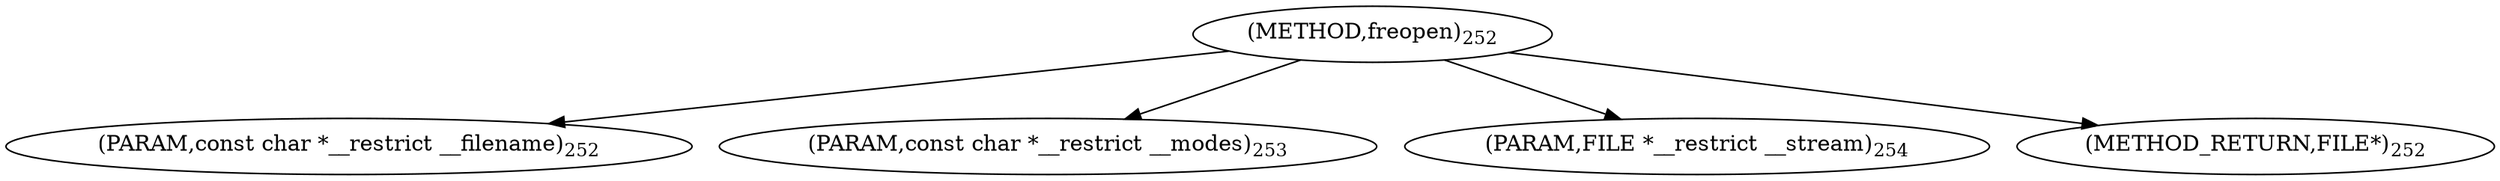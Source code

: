 digraph "freopen" {  
"2515" [label = <(METHOD,freopen)<SUB>252</SUB>> ]
"2516" [label = <(PARAM,const char *__restrict __filename)<SUB>252</SUB>> ]
"2517" [label = <(PARAM,const char *__restrict __modes)<SUB>253</SUB>> ]
"2518" [label = <(PARAM,FILE *__restrict __stream)<SUB>254</SUB>> ]
"2519" [label = <(METHOD_RETURN,FILE*)<SUB>252</SUB>> ]
  "2515" -> "2516" 
  "2515" -> "2517" 
  "2515" -> "2518" 
  "2515" -> "2519" 
}
